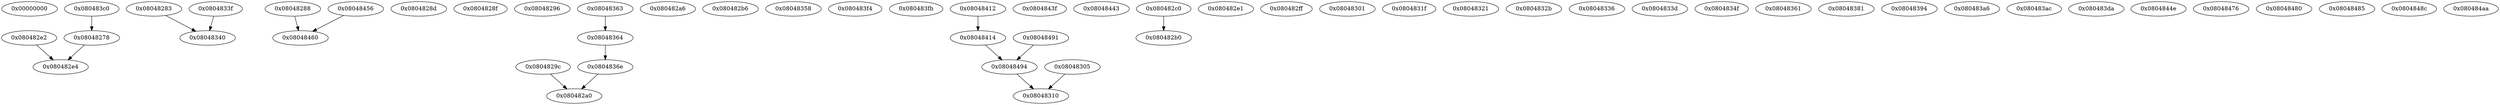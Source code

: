 digraph G {
0[ label="0x00000000" ];
1[ label="0x08048278" ];
2[ label="0x08048283" ];
3[ label="0x08048288" ];
4[ label="0x0804828d" ];
5[ label="0x0804828f" ];
6[ label="0x08048296" ];
7[ label="0x0804829c" ];
8[ label="0x080482a6" ];
9[ label="0x080482b6" ];
10[ label="0x08048358" ];
11[ label="0x080483f4" ];
12[ label="0x080483fb" ];
13[ label="0x08048412" ];
14[ label="0x0804843f" ];
15[ label="0x08048443" ];
16[ label="0x080482a0" ];
17[ label="0x080482b0" ];
18[ label="0x080482c0" ];
19[ label="0x080482e1" ];
20[ label="0x080482e2" ];
21[ label="0x080482e4" ];
22[ label="0x080482ff" ];
23[ label="0x08048301" ];
24[ label="0x08048305" ];
25[ label="0x08048310" ];
26[ label="0x0804831f" ];
27[ label="0x08048321" ];
28[ label="0x0804832b" ];
29[ label="0x08048336" ];
30[ label="0x0804833d" ];
31[ label="0x0804833f" ];
32[ label="0x08048340" ];
33[ label="0x0804834f" ];
34[ label="0x08048361" ];
35[ label="0x08048363" ];
36[ label="0x08048364" ];
37[ label="0x0804836e" ];
38[ label="0x08048381" ];
39[ label="0x08048394" ];
40[ label="0x080483a6" ];
41[ label="0x080483ac" ];
42[ label="0x080483c0" ];
43[ label="0x080483da" ];
44[ label="0x08048414" ];
45[ label="0x0804844e" ];
46[ label="0x08048456" ];
47[ label="0x08048460" ];
48[ label="0x08048476" ];
49[ label="0x08048480" ];
50[ label="0x08048485" ];
51[ label="0x0804848c" ];
52[ label="0x08048491" ];
53[ label="0x08048494" ];
54[ label="0x080484aa" ];
1->21 ;
2->32 ;
3->47 ;
7->16 ;
13->44 ;
18->17 ;
20->21 ;
24->25 ;
31->32 ;
35->36 ;
36->37 ;
37->16 ;
42->1 ;
44->53 ;
46->47 ;
52->53 ;
53->25 ;
}
